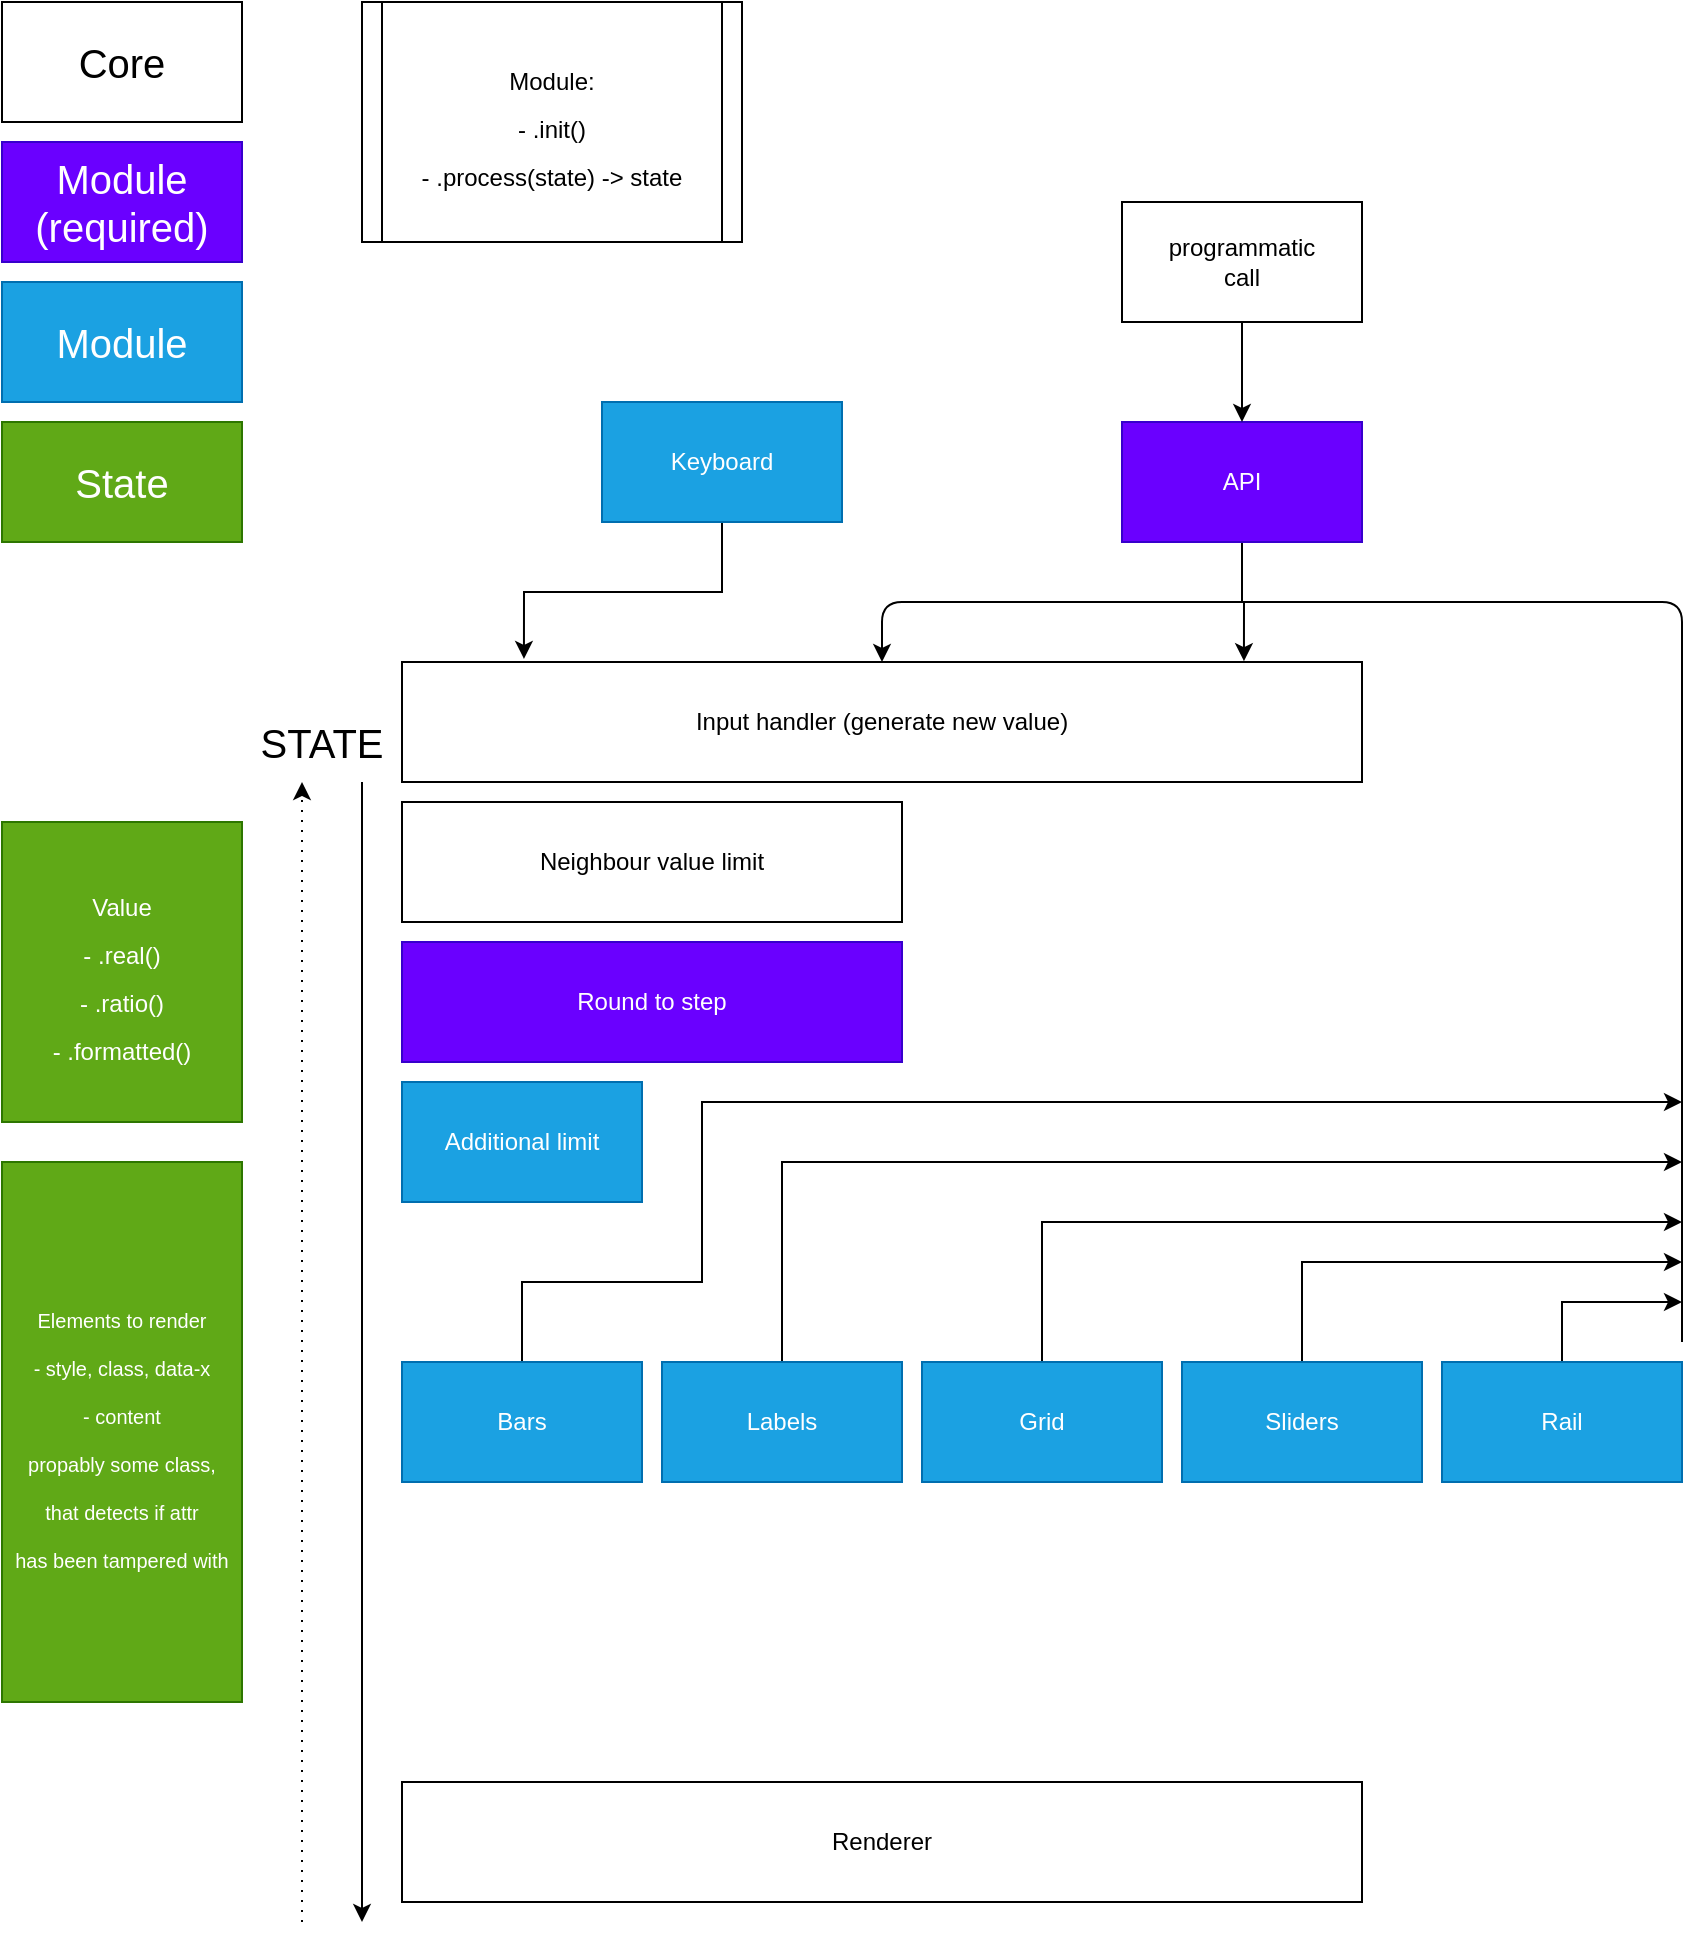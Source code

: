<mxfile version="14.2.4" type="embed">
    <diagram id="XLUI0eQ95eJfd8FlJT_6" name="Page-1">
        <mxGraphModel dx="1600" dy="1325" grid="1" gridSize="10" guides="1" tooltips="1" connect="1" arrows="1" fold="1" page="0" pageScale="1" pageWidth="827" pageHeight="1169" math="0" shadow="0">
            <root>
                <mxCell id="0"/>
                <mxCell id="1" parent="0"/>
                <mxCell id="4" value="Input handler (generate new value)" style="rounded=0;whiteSpace=wrap;html=1;" parent="1" vertex="1">
                    <mxGeometry x="100" y="250" width="480" height="60" as="geometry"/>
                </mxCell>
                <mxCell id="8" style="edgeStyle=orthogonalEdgeStyle;rounded=0;orthogonalLoop=1;jettySize=auto;html=1;exitX=0.5;exitY=1;exitDx=0;exitDy=0;entryX=0.877;entryY=-0.007;entryDx=0;entryDy=0;entryPerimeter=0;" parent="1" source="5" target="4" edge="1">
                    <mxGeometry relative="1" as="geometry"/>
                </mxCell>
                <mxCell id="5" value="API" style="rounded=0;whiteSpace=wrap;html=1;fillColor=#6a00ff;strokeColor=#3700CC;fontColor=#ffffff;" parent="1" vertex="1">
                    <mxGeometry x="460" y="130" width="120" height="60" as="geometry"/>
                </mxCell>
                <mxCell id="7" style="edgeStyle=orthogonalEdgeStyle;rounded=0;orthogonalLoop=1;jettySize=auto;html=1;exitX=0.5;exitY=1;exitDx=0;exitDy=0;entryX=0.5;entryY=0;entryDx=0;entryDy=0;" parent="1" source="6" target="5" edge="1">
                    <mxGeometry relative="1" as="geometry"/>
                </mxCell>
                <mxCell id="6" value="programmatic &lt;br&gt;call" style="rounded=0;whiteSpace=wrap;html=1;" parent="1" vertex="1">
                    <mxGeometry x="460" y="20" width="120" height="60" as="geometry"/>
                </mxCell>
                <mxCell id="17" value="Renderer" style="rounded=0;whiteSpace=wrap;html=1;" parent="1" vertex="1">
                    <mxGeometry x="100" y="810" width="480" height="60" as="geometry"/>
                </mxCell>
                <mxCell id="18" value="Neighbour value limit" style="rounded=0;whiteSpace=wrap;html=1;" parent="1" vertex="1">
                    <mxGeometry x="100" y="320" width="250" height="60" as="geometry"/>
                </mxCell>
                <mxCell id="20" value="Round to step" style="rounded=0;whiteSpace=wrap;html=1;fillColor=#6a00ff;strokeColor=#3700CC;fontColor=#ffffff;" parent="1" vertex="1">
                    <mxGeometry x="100" y="390" width="250" height="60" as="geometry"/>
                </mxCell>
                <mxCell id="52" style="edgeStyle=orthogonalEdgeStyle;rounded=0;orthogonalLoop=1;jettySize=auto;html=1;exitX=0.5;exitY=0;exitDx=0;exitDy=0;fontSize=20;" edge="1" parent="1" source="22">
                    <mxGeometry relative="1" as="geometry">
                        <mxPoint x="740" y="500" as="targetPoint"/>
                        <Array as="points">
                            <mxPoint x="290" y="500"/>
                        </Array>
                    </mxGeometry>
                </mxCell>
                <mxCell id="22" value="Labels&lt;span style=&quot;color: rgba(0 , 0 , 0 , 0) ; font-family: monospace ; font-size: 0px&quot;&gt;%3CmxGraphModel%3E%3Croot%3E%3CmxCell%20id%3D%220%22%2F%3E%3CmxCell%20id%3D%221%22%20parent%3D%220%22%2F%3E%3CmxCell%20id%3D%222%22%20value%3D%22Input%20handler%20(translate%20real%20to%20ratio)%22%20style%3D%22rounded%3D0%3BwhiteSpace%3Dwrap%3Bhtml%3D1%3B%22%20vertex%3D%221%22%20parent%3D%221%22%3E%3CmxGeometry%20x%3D%2250%22%20y%3D%22250%22%20width%3D%22480%22%20height%3D%2260%22%20as%3D%22geometry%22%2F%3E%3C%2FmxCell%3E%3C%2Froot%3E%3C%2FmxGraphModel%3E&lt;/span&gt;" style="rounded=0;whiteSpace=wrap;html=1;fillColor=#1ba1e2;strokeColor=#006EAF;fontColor=#ffffff;" parent="1" vertex="1">
                    <mxGeometry x="230" y="600" width="120" height="60" as="geometry"/>
                </mxCell>
                <mxCell id="51" style="edgeStyle=orthogonalEdgeStyle;rounded=0;orthogonalLoop=1;jettySize=auto;html=1;exitX=0.5;exitY=0;exitDx=0;exitDy=0;fontSize=20;" edge="1" parent="1" source="23">
                    <mxGeometry relative="1" as="geometry">
                        <mxPoint x="740" y="530" as="targetPoint"/>
                        <Array as="points">
                            <mxPoint x="420" y="530"/>
                            <mxPoint x="740" y="530"/>
                        </Array>
                    </mxGeometry>
                </mxCell>
                <mxCell id="23" value="Grid" style="rounded=0;whiteSpace=wrap;html=1;fillColor=#1ba1e2;strokeColor=#006EAF;fontColor=#ffffff;" parent="1" vertex="1">
                    <mxGeometry x="360" y="600" width="120" height="60" as="geometry"/>
                </mxCell>
                <mxCell id="53" style="edgeStyle=orthogonalEdgeStyle;rounded=0;orthogonalLoop=1;jettySize=auto;html=1;exitX=0.5;exitY=0;exitDx=0;exitDy=0;fontSize=20;" edge="1" parent="1" source="26">
                    <mxGeometry relative="1" as="geometry">
                        <mxPoint x="740" y="470" as="targetPoint"/>
                        <Array as="points">
                            <mxPoint x="160" y="560"/>
                            <mxPoint x="250" y="560"/>
                            <mxPoint x="250" y="470"/>
                        </Array>
                    </mxGeometry>
                </mxCell>
                <mxCell id="26" value="Bars" style="rounded=0;whiteSpace=wrap;html=1;fillColor=#1ba1e2;strokeColor=#006EAF;fontColor=#ffffff;" vertex="1" parent="1">
                    <mxGeometry x="100" y="600" width="120" height="60" as="geometry"/>
                </mxCell>
                <mxCell id="28" value="Additional limit" style="rounded=0;whiteSpace=wrap;html=1;fillColor=#1ba1e2;strokeColor=#006EAF;fontColor=#ffffff;" vertex="1" parent="1">
                    <mxGeometry x="100" y="460" width="120" height="60" as="geometry"/>
                </mxCell>
                <mxCell id="29" value="" style="endArrow=classic;html=1;" edge="1" parent="1">
                    <mxGeometry width="50" height="50" relative="1" as="geometry">
                        <mxPoint x="80" y="310" as="sourcePoint"/>
                        <mxPoint x="80" y="880" as="targetPoint"/>
                        <Array as="points"/>
                    </mxGeometry>
                </mxCell>
                <mxCell id="30" value="" style="endArrow=classic;html=1;dashed=1;dashPattern=1 4;" edge="1" parent="1">
                    <mxGeometry width="50" height="50" relative="1" as="geometry">
                        <mxPoint x="50" y="880" as="sourcePoint"/>
                        <mxPoint x="50" y="310" as="targetPoint"/>
                    </mxGeometry>
                </mxCell>
                <mxCell id="31" value="STATE" style="text;html=1;strokeColor=none;fillColor=none;align=center;verticalAlign=middle;whiteSpace=wrap;rounded=0;fontSize=20;" vertex="1" parent="1">
                    <mxGeometry x="40" y="280" width="40" height="20" as="geometry"/>
                </mxCell>
                <mxCell id="35" value="&lt;font style=&quot;font-size: 12px&quot;&gt;Value&lt;br&gt;- .real()&lt;br&gt;- .ratio()&lt;br&gt;- .formatted()&lt;br&gt;&lt;/font&gt;" style="rounded=0;whiteSpace=wrap;html=1;fontSize=20;fillColor=#60a917;strokeColor=#2D7600;fontColor=#ffffff;" vertex="1" parent="1">
                    <mxGeometry x="-100" y="330" width="120" height="150" as="geometry"/>
                </mxCell>
                <mxCell id="45" style="edgeStyle=orthogonalEdgeStyle;rounded=0;orthogonalLoop=1;jettySize=auto;html=1;exitX=0.5;exitY=1;exitDx=0;exitDy=0;entryX=0.127;entryY=-0.026;entryDx=0;entryDy=0;entryPerimeter=0;fontSize=20;" edge="1" parent="1" source="36" target="4">
                    <mxGeometry relative="1" as="geometry"/>
                </mxCell>
                <mxCell id="36" value="Keyboard" style="rounded=0;whiteSpace=wrap;html=1;fillColor=#1ba1e2;strokeColor=#006EAF;fontColor=#ffffff;" vertex="1" parent="1">
                    <mxGeometry x="200" y="120" width="120" height="60" as="geometry"/>
                </mxCell>
                <mxCell id="50" style="edgeStyle=orthogonalEdgeStyle;rounded=0;orthogonalLoop=1;jettySize=auto;html=1;exitX=0.5;exitY=0;exitDx=0;exitDy=0;fontSize=20;" edge="1" parent="1" source="39">
                    <mxGeometry relative="1" as="geometry">
                        <mxPoint x="740" y="550" as="targetPoint"/>
                        <Array as="points">
                            <mxPoint x="550" y="550"/>
                            <mxPoint x="740" y="550"/>
                        </Array>
                    </mxGeometry>
                </mxCell>
                <mxCell id="39" value="Sliders&lt;br&gt;" style="rounded=0;whiteSpace=wrap;html=1;fillColor=#1ba1e2;strokeColor=#006EAF;fontColor=#ffffff;" vertex="1" parent="1">
                    <mxGeometry x="490" y="600" width="120" height="60" as="geometry"/>
                </mxCell>
                <mxCell id="49" style="edgeStyle=orthogonalEdgeStyle;rounded=0;orthogonalLoop=1;jettySize=auto;html=1;exitX=0.5;exitY=0;exitDx=0;exitDy=0;fontSize=20;" edge="1" parent="1" source="40">
                    <mxGeometry relative="1" as="geometry">
                        <mxPoint x="740" y="570" as="targetPoint"/>
                        <Array as="points">
                            <mxPoint x="680" y="570"/>
                            <mxPoint x="740" y="570"/>
                        </Array>
                    </mxGeometry>
                </mxCell>
                <mxCell id="40" value="Rail" style="rounded=0;whiteSpace=wrap;html=1;fillColor=#1ba1e2;strokeColor=#006EAF;fontColor=#ffffff;" vertex="1" parent="1">
                    <mxGeometry x="620" y="600" width="120" height="60" as="geometry"/>
                </mxCell>
                <mxCell id="48" value="" style="endArrow=classic;html=1;fontSize=20;entryX=0.5;entryY=0;entryDx=0;entryDy=0;" edge="1" parent="1" target="4">
                    <mxGeometry width="50" height="50" relative="1" as="geometry">
                        <mxPoint x="740" y="590" as="sourcePoint"/>
                        <mxPoint x="720" y="320" as="targetPoint"/>
                        <Array as="points">
                            <mxPoint x="740" y="220"/>
                            <mxPoint x="340" y="220"/>
                        </Array>
                    </mxGeometry>
                </mxCell>
                <mxCell id="54" value="State" style="rounded=0;whiteSpace=wrap;html=1;fontSize=20;fillColor=#60a917;strokeColor=#2D7600;fontColor=#ffffff;" vertex="1" parent="1">
                    <mxGeometry x="-100" y="130" width="120" height="60" as="geometry"/>
                </mxCell>
                <mxCell id="55" value="Module" style="rounded=0;whiteSpace=wrap;html=1;fontSize=20;fillColor=#1ba1e2;strokeColor=#006EAF;fontColor=#ffffff;" vertex="1" parent="1">
                    <mxGeometry x="-100" y="60" width="120" height="60" as="geometry"/>
                </mxCell>
                <mxCell id="56" value="Module&lt;br&gt;(required)" style="rounded=0;whiteSpace=wrap;html=1;fontSize=20;fillColor=#6a00ff;strokeColor=#3700CC;fontColor=#ffffff;" vertex="1" parent="1">
                    <mxGeometry x="-100" y="-10" width="120" height="60" as="geometry"/>
                </mxCell>
                <mxCell id="57" value="Core" style="rounded=0;whiteSpace=wrap;html=1;fontSize=20;" vertex="1" parent="1">
                    <mxGeometry x="-100" y="-80" width="120" height="60" as="geometry"/>
                </mxCell>
                <mxCell id="58" value="&lt;font style=&quot;font-size: 10px&quot;&gt;Elements to render&lt;br&gt;- style, class, data-x&lt;br&gt;- content&lt;br&gt;propably some class,&lt;br&gt;that detects if attr&lt;br&gt;has been tampered with&lt;br&gt;&lt;/font&gt;" style="rounded=0;whiteSpace=wrap;html=1;fontSize=20;fillColor=#60a917;strokeColor=#2D7600;fontColor=#ffffff;" vertex="1" parent="1">
                    <mxGeometry x="-100" y="500" width="120" height="270" as="geometry"/>
                </mxCell>
                <mxCell id="59" value="&lt;font style=&quot;font-size: 12px&quot;&gt;Module:&lt;br&gt;- .init()&lt;br&gt;- .process(state) -&amp;gt; state&lt;br&gt;&lt;/font&gt;" style="shape=process;whiteSpace=wrap;html=1;backgroundOutline=1;fontSize=20;size=0.053;" vertex="1" parent="1">
                    <mxGeometry x="80" y="-80" width="190" height="120" as="geometry"/>
                </mxCell>
            </root>
        </mxGraphModel>
    </diagram>
</mxfile>